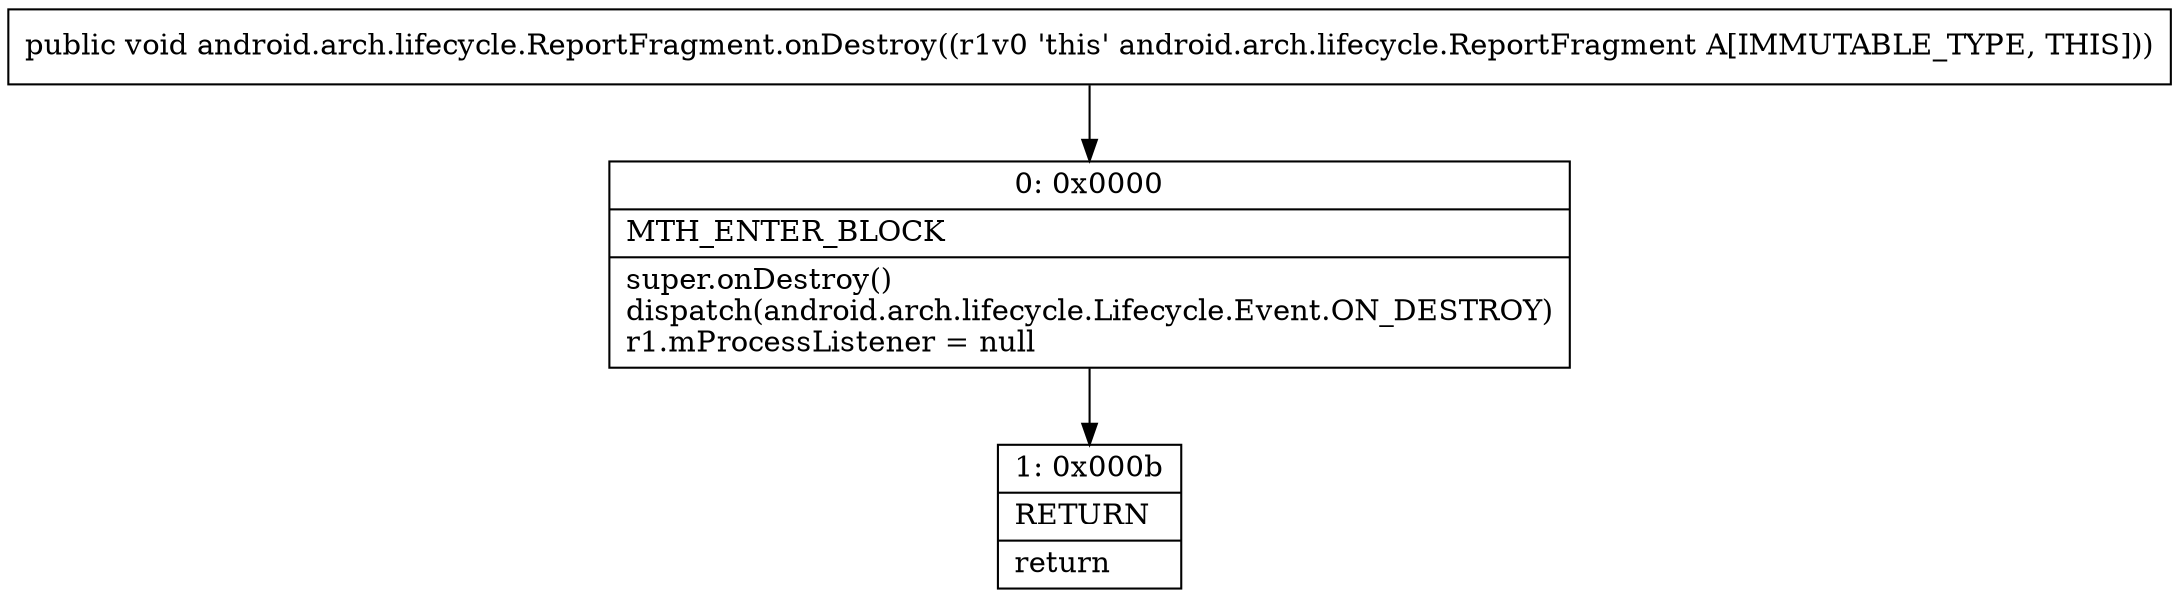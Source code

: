 digraph "CFG forandroid.arch.lifecycle.ReportFragment.onDestroy()V" {
Node_0 [shape=record,label="{0\:\ 0x0000|MTH_ENTER_BLOCK\l|super.onDestroy()\ldispatch(android.arch.lifecycle.Lifecycle.Event.ON_DESTROY)\lr1.mProcessListener = null\l}"];
Node_1 [shape=record,label="{1\:\ 0x000b|RETURN\l|return\l}"];
MethodNode[shape=record,label="{public void android.arch.lifecycle.ReportFragment.onDestroy((r1v0 'this' android.arch.lifecycle.ReportFragment A[IMMUTABLE_TYPE, THIS])) }"];
MethodNode -> Node_0;
Node_0 -> Node_1;
}

